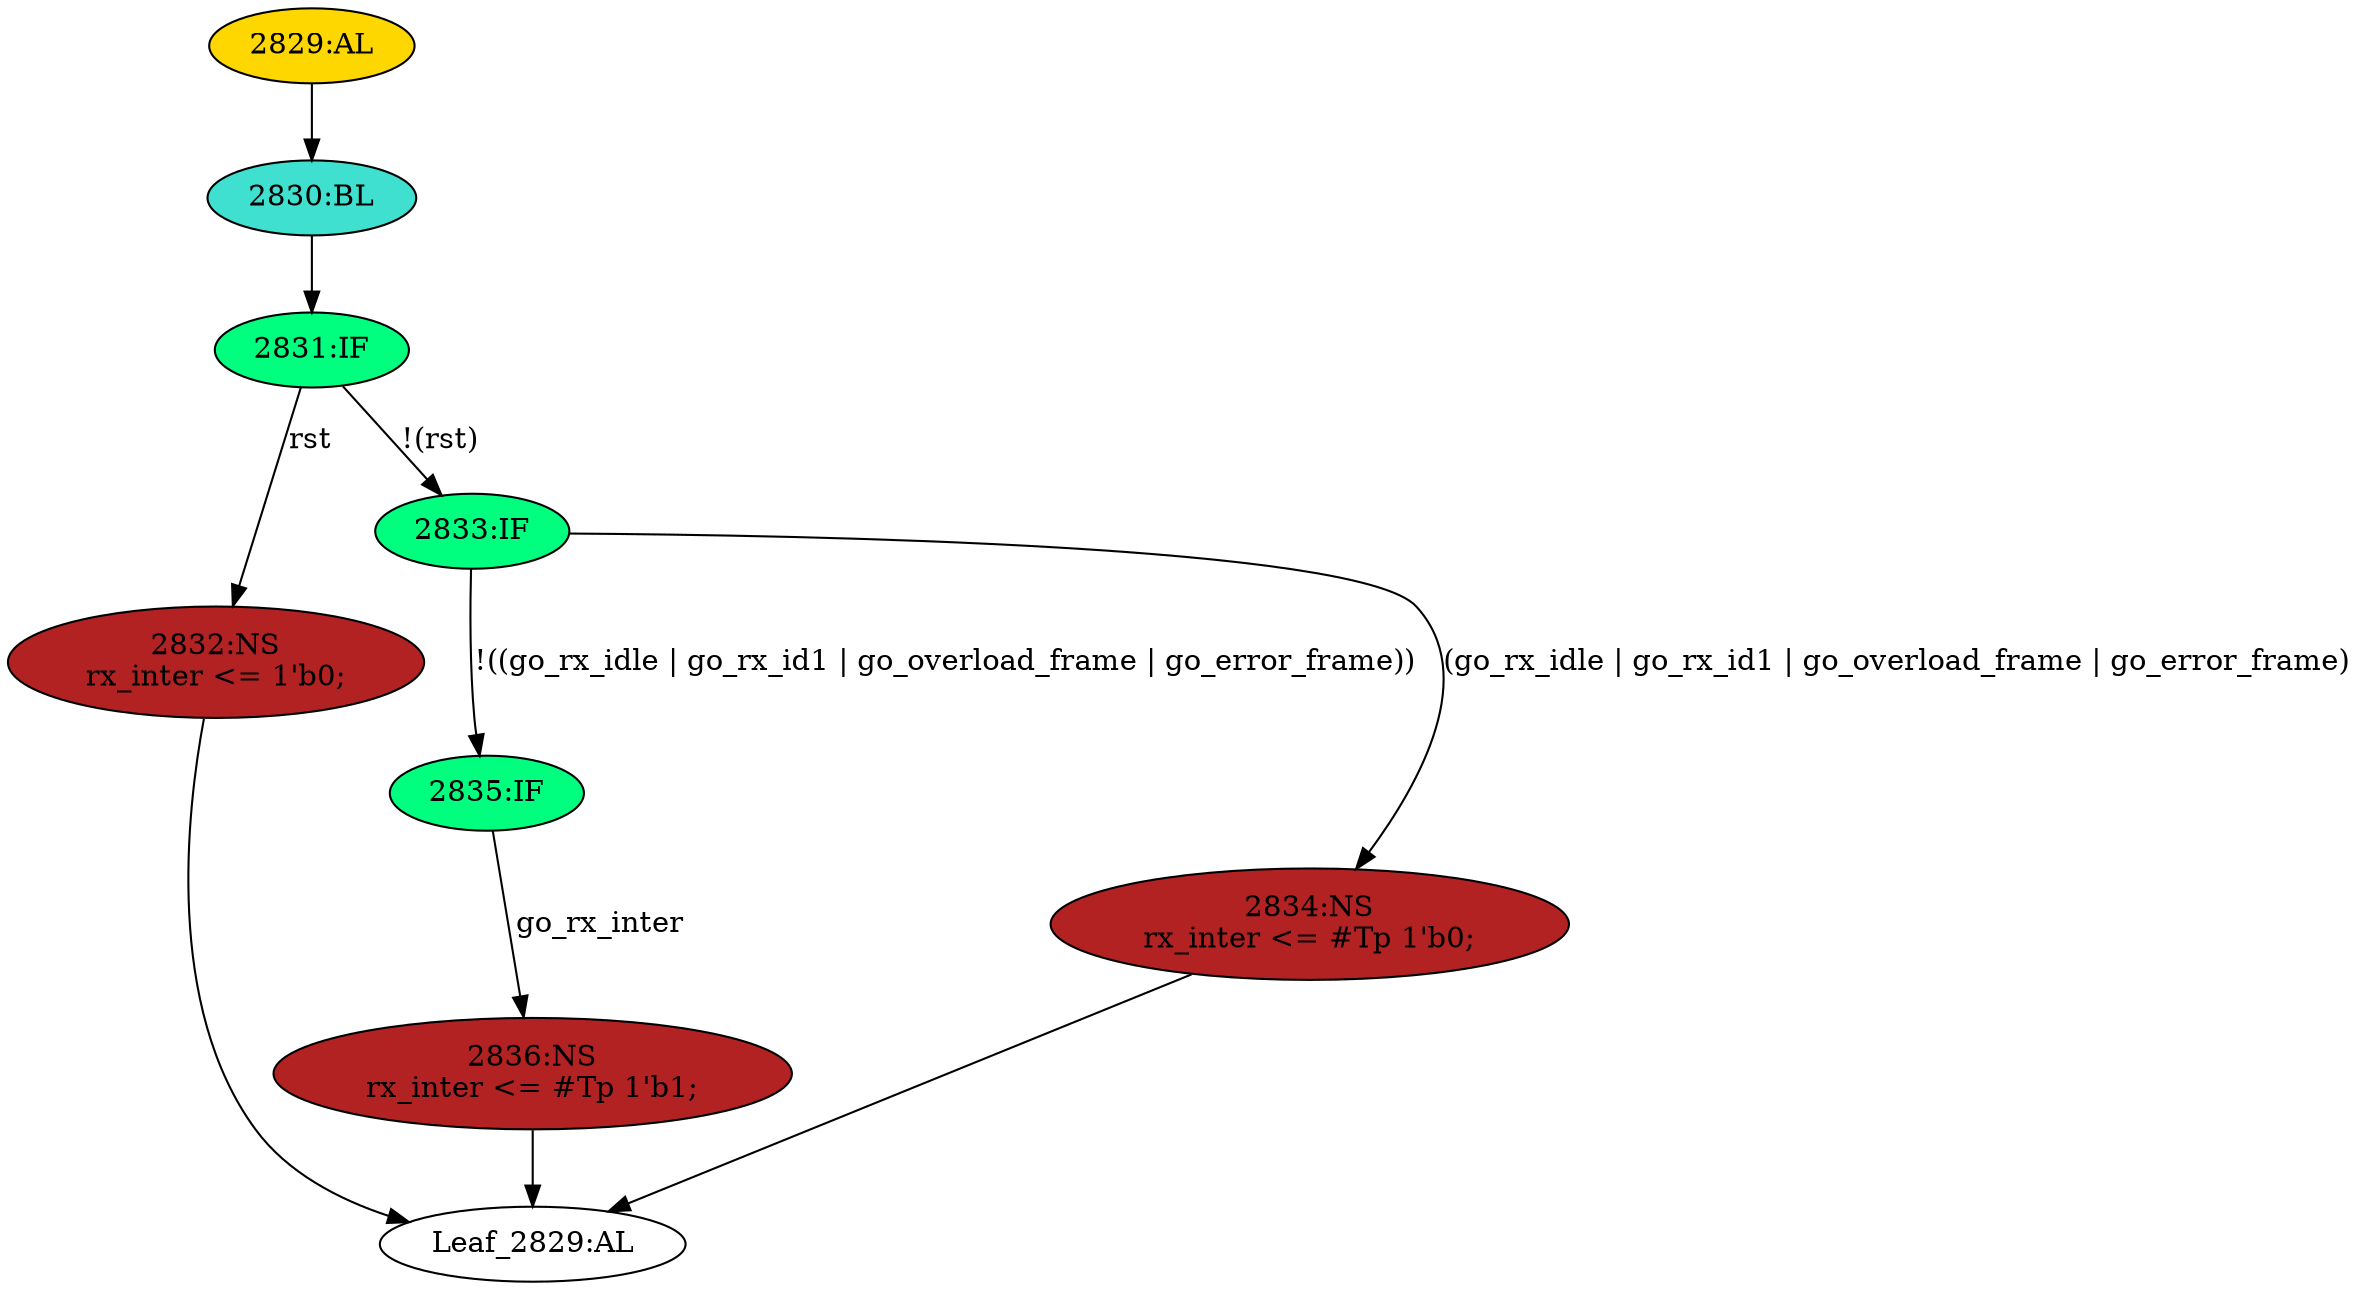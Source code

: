 strict digraph "" {
	node [label="\N"];
	"2830:BL"	 [ast="<pyverilog.vparser.ast.Block object at 0x7f44f6b5ef90>",
		fillcolor=turquoise,
		label="2830:BL",
		statements="[]",
		style=filled,
		typ=Block];
	"2831:IF"	 [ast="<pyverilog.vparser.ast.IfStatement object at 0x7f44f6b5efd0>",
		fillcolor=springgreen,
		label="2831:IF",
		statements="[]",
		style=filled,
		typ=IfStatement];
	"2830:BL" -> "2831:IF"	 [cond="[]",
		lineno=None];
	"2832:NS"	 [ast="<pyverilog.vparser.ast.NonblockingSubstitution object at 0x7f44f69166d0>",
		fillcolor=firebrick,
		label="2832:NS
rx_inter <= 1'b0;",
		statements="[<pyverilog.vparser.ast.NonblockingSubstitution object at 0x7f44f69166d0>]",
		style=filled,
		typ=NonblockingSubstitution];
	"Leaf_2829:AL"	 [def_var="['rx_inter']",
		label="Leaf_2829:AL"];
	"2832:NS" -> "Leaf_2829:AL"	 [cond="[]",
		lineno=None];
	"2829:AL"	 [ast="<pyverilog.vparser.ast.Always object at 0x7f44f6916850>",
		clk_sens=True,
		fillcolor=gold,
		label="2829:AL",
		sens="['clk', 'rst']",
		statements="[]",
		style=filled,
		typ=Always,
		use_var="['go_rx_inter', 'go_overload_frame', 'go_error_frame', 'go_rx_idle', 'rst', 'go_rx_id1']"];
	"2829:AL" -> "2830:BL"	 [cond="[]",
		lineno=None];
	"2836:NS"	 [ast="<pyverilog.vparser.ast.NonblockingSubstitution object at 0x7f44f69160d0>",
		fillcolor=firebrick,
		label="2836:NS
rx_inter <= #Tp 1'b1;",
		statements="[<pyverilog.vparser.ast.NonblockingSubstitution object at 0x7f44f69160d0>]",
		style=filled,
		typ=NonblockingSubstitution];
	"2836:NS" -> "Leaf_2829:AL"	 [cond="[]",
		lineno=None];
	"2835:IF"	 [ast="<pyverilog.vparser.ast.IfStatement object at 0x7f44f6916090>",
		fillcolor=springgreen,
		label="2835:IF",
		statements="[]",
		style=filled,
		typ=IfStatement];
	"2835:IF" -> "2836:NS"	 [cond="['go_rx_inter']",
		label=go_rx_inter,
		lineno=2835];
	"2833:IF"	 [ast="<pyverilog.vparser.ast.IfStatement object at 0x7f44f6916050>",
		fillcolor=springgreen,
		label="2833:IF",
		statements="[]",
		style=filled,
		typ=IfStatement];
	"2833:IF" -> "2835:IF"	 [cond="['go_rx_idle', 'go_rx_id1', 'go_overload_frame', 'go_error_frame']",
		label="!((go_rx_idle | go_rx_id1 | go_overload_frame | go_error_frame))",
		lineno=2833];
	"2834:NS"	 [ast="<pyverilog.vparser.ast.NonblockingSubstitution object at 0x7f44f69162d0>",
		fillcolor=firebrick,
		label="2834:NS
rx_inter <= #Tp 1'b0;",
		statements="[<pyverilog.vparser.ast.NonblockingSubstitution object at 0x7f44f69162d0>]",
		style=filled,
		typ=NonblockingSubstitution];
	"2833:IF" -> "2834:NS"	 [cond="['go_rx_idle', 'go_rx_id1', 'go_overload_frame', 'go_error_frame']",
		label="(go_rx_idle | go_rx_id1 | go_overload_frame | go_error_frame)",
		lineno=2833];
	"2831:IF" -> "2832:NS"	 [cond="['rst']",
		label=rst,
		lineno=2831];
	"2831:IF" -> "2833:IF"	 [cond="['rst']",
		label="!(rst)",
		lineno=2831];
	"2834:NS" -> "Leaf_2829:AL"	 [cond="[]",
		lineno=None];
}
